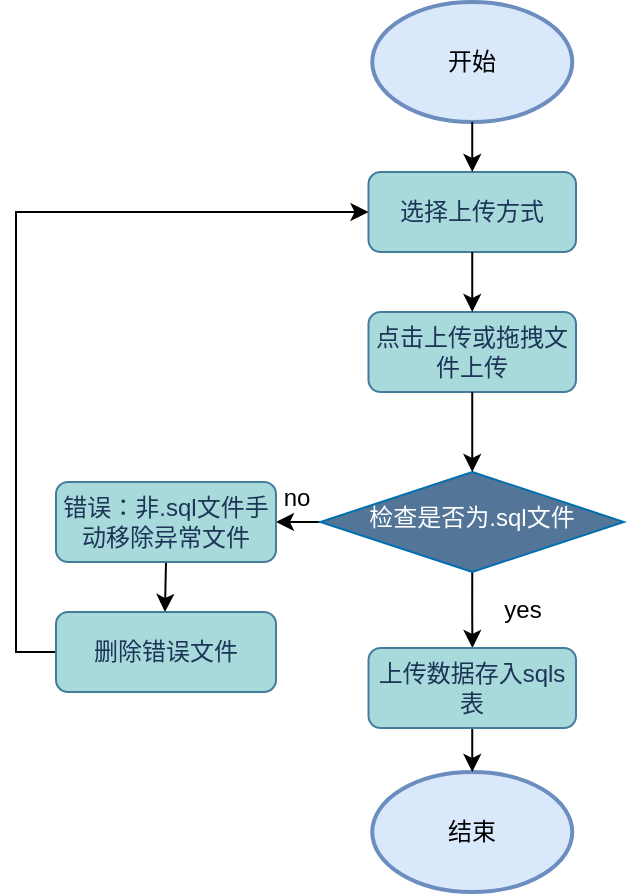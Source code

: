 <mxfile version="26.2.2">
  <diagram name="第 1 页" id="YWmXliXydCCr94GNQsqV">
    <mxGraphModel dx="1148" dy="539" grid="0" gridSize="10" guides="1" tooltips="1" connect="1" arrows="1" fold="1" page="1" pageScale="1" pageWidth="827" pageHeight="1169" math="0" shadow="0">
      <root>
        <mxCell id="0" />
        <mxCell id="1" parent="0" />
        <mxCell id="x54DkUL69NAiBly2_AU8-1" value="开始" style="ellipse;whiteSpace=wrap;html=1;fillColor=#dae8fc;strokeColor=#6c8ebf;strokeWidth=2;align=center;verticalAlign=middle;fontFamily=Helvetica;fontSize=12;fontColor=default;labelBackgroundColor=none;" parent="1" vertex="1">
          <mxGeometry x="248.13" y="55" width="100" height="60" as="geometry" />
        </mxCell>
        <mxCell id="x54DkUL69NAiBly2_AU8-2" value="选择上传方式" style="rounded=1;whiteSpace=wrap;html=1;fillColor=#A8DADC;strokeColor=#457B9D;shadow=0;glass=0;strokeWidth=1;align=center;verticalAlign=middle;fontFamily=Helvetica;fontSize=12;fontColor=#1D3557;labelBackgroundColor=none;" parent="1" vertex="1">
          <mxGeometry x="246.25" y="140" width="103.75" height="40" as="geometry" />
        </mxCell>
        <mxCell id="x54DkUL69NAiBly2_AU8-4" value="点击上传或拖拽文件上传" style="rounded=1;whiteSpace=wrap;html=1;shadow=0;glass=0;strokeColor=#457B9D;strokeWidth=1;align=center;verticalAlign=middle;fontFamily=Helvetica;fontSize=12;fontColor=#1D3557;labelBackgroundColor=none;fillColor=#A8DADC;" parent="1" vertex="1">
          <mxGeometry x="246.25" y="210" width="103.75" height="40" as="geometry" />
        </mxCell>
        <mxCell id="nfIwcJOPKiUTUbGtr-Wx-20" style="edgeStyle=orthogonalEdgeStyle;rounded=0;orthogonalLoop=1;jettySize=auto;html=1;exitX=0;exitY=0.5;exitDx=0;exitDy=0;" parent="1" source="x54DkUL69NAiBly2_AU8-6" target="x54DkUL69NAiBly2_AU8-7" edge="1">
          <mxGeometry relative="1" as="geometry" />
        </mxCell>
        <mxCell id="fPHFpFAVs94pG1K60qIq-1" style="edgeStyle=orthogonalEdgeStyle;rounded=0;orthogonalLoop=1;jettySize=auto;html=1;exitX=0.5;exitY=1;exitDx=0;exitDy=0;" edge="1" parent="1" source="x54DkUL69NAiBly2_AU8-6" target="nfIwcJOPKiUTUbGtr-Wx-9">
          <mxGeometry relative="1" as="geometry" />
        </mxCell>
        <mxCell id="x54DkUL69NAiBly2_AU8-6" value="检查是否为.sql文件" style="rhombus;whiteSpace=wrap;html=1;fillColor=light-dark(#527598, #2566a8);strokeColor=#006EAF;shadow=0;strokeWidth=1;align=center;verticalAlign=middle;spacingTop=-4;spacing=6;fontFamily=Helvetica;fontSize=12;fontColor=#ffffff;labelBackgroundColor=none;" parent="1" vertex="1">
          <mxGeometry x="222.19" y="290" width="151.87" height="50" as="geometry" />
        </mxCell>
        <mxCell id="nfIwcJOPKiUTUbGtr-Wx-22" style="edgeStyle=orthogonalEdgeStyle;rounded=0;orthogonalLoop=1;jettySize=auto;html=1;exitX=0.5;exitY=1;exitDx=0;exitDy=0;" parent="1" source="x54DkUL69NAiBly2_AU8-7" edge="1">
          <mxGeometry relative="1" as="geometry">
            <mxPoint x="144.462" y="360" as="targetPoint" />
          </mxGeometry>
        </mxCell>
        <mxCell id="x54DkUL69NAiBly2_AU8-7" value="错误：非.sql文件手动移除异常文件" style="rounded=1;whiteSpace=wrap;html=1;fillColor=#A8DADC;strokeColor=#457B9D;shadow=0;glass=0;strokeWidth=1;align=center;verticalAlign=middle;fontFamily=Helvetica;fontSize=12;fontColor=#1D3557;labelBackgroundColor=none;" parent="1" vertex="1">
          <mxGeometry x="90" y="295" width="110" height="40" as="geometry" />
        </mxCell>
        <mxCell id="x54DkUL69NAiBly2_AU8-9" value="结束" style="ellipse;whiteSpace=wrap;html=1;fillColor=#dae8fc;strokeColor=#6c8ebf;strokeWidth=2;align=center;verticalAlign=middle;fontFamily=Helvetica;fontSize=12;fontColor=default;labelBackgroundColor=none;" parent="1" vertex="1">
          <mxGeometry x="248.13" y="440" width="100" height="60" as="geometry" />
        </mxCell>
        <mxCell id="x54DkUL69NAiBly2_AU8-10" parent="1" source="x54DkUL69NAiBly2_AU8-1" target="x54DkUL69NAiBly2_AU8-2" edge="1">
          <mxGeometry relative="1" as="geometry" />
        </mxCell>
        <mxCell id="x54DkUL69NAiBly2_AU8-12" parent="1" source="x54DkUL69NAiBly2_AU8-2" target="x54DkUL69NAiBly2_AU8-4" edge="1">
          <mxGeometry relative="1" as="geometry" />
        </mxCell>
        <mxCell id="nfIwcJOPKiUTUbGtr-Wx-19" style="edgeStyle=orthogonalEdgeStyle;rounded=0;orthogonalLoop=1;jettySize=auto;html=1;exitX=0.5;exitY=1;exitDx=0;exitDy=0;entryX=0.5;entryY=0;entryDx=0;entryDy=0;" parent="1" source="nfIwcJOPKiUTUbGtr-Wx-9" target="x54DkUL69NAiBly2_AU8-9" edge="1">
          <mxGeometry relative="1" as="geometry" />
        </mxCell>
        <mxCell id="nfIwcJOPKiUTUbGtr-Wx-9" value="上传数据存入sqls表" style="rounded=1;whiteSpace=wrap;html=1;shadow=0;glass=0;strokeColor=#457B9D;strokeWidth=1;align=center;verticalAlign=middle;fontFamily=Helvetica;fontSize=12;fontColor=#1D3557;labelBackgroundColor=none;fillColor=#A8DADC;" parent="1" vertex="1">
          <mxGeometry x="246.26" y="378" width="103.75" height="40" as="geometry" />
        </mxCell>
        <mxCell id="nfIwcJOPKiUTUbGtr-Wx-15" value="" parent="1" source="x54DkUL69NAiBly2_AU8-4" edge="1">
          <mxGeometry relative="1" as="geometry">
            <mxPoint x="298" y="250" as="sourcePoint" />
            <mxPoint x="298.125" y="290" as="targetPoint" />
          </mxGeometry>
        </mxCell>
        <mxCell id="nfIwcJOPKiUTUbGtr-Wx-21" value="no" style="text;html=1;align=center;verticalAlign=middle;resizable=0;points=[];autosize=1;strokeColor=none;fillColor=none;" parent="1" vertex="1">
          <mxGeometry x="190" y="288" width="40" height="30" as="geometry" />
        </mxCell>
        <mxCell id="nfIwcJOPKiUTUbGtr-Wx-24" style="edgeStyle=orthogonalEdgeStyle;rounded=0;orthogonalLoop=1;jettySize=auto;html=1;exitX=0;exitY=0.5;exitDx=0;exitDy=0;entryX=0;entryY=0.5;entryDx=0;entryDy=0;" parent="1" source="nfIwcJOPKiUTUbGtr-Wx-23" target="x54DkUL69NAiBly2_AU8-2" edge="1">
          <mxGeometry relative="1" as="geometry">
            <mxPoint x="30" y="340" as="targetPoint" />
          </mxGeometry>
        </mxCell>
        <mxCell id="nfIwcJOPKiUTUbGtr-Wx-23" value="删除错误文件" style="rounded=1;whiteSpace=wrap;html=1;fillColor=#A8DADC;strokeColor=#457B9D;shadow=0;glass=0;strokeWidth=1;align=center;verticalAlign=middle;fontFamily=Helvetica;fontSize=12;fontColor=#1D3557;labelBackgroundColor=none;" parent="1" vertex="1">
          <mxGeometry x="90" y="360" width="110" height="40" as="geometry" />
        </mxCell>
        <mxCell id="fPHFpFAVs94pG1K60qIq-2" value="yes" style="text;html=1;align=center;verticalAlign=middle;resizable=0;points=[];autosize=1;strokeColor=none;fillColor=none;" vertex="1" parent="1">
          <mxGeometry x="304" y="346" width="37" height="26" as="geometry" />
        </mxCell>
      </root>
    </mxGraphModel>
  </diagram>
</mxfile>
